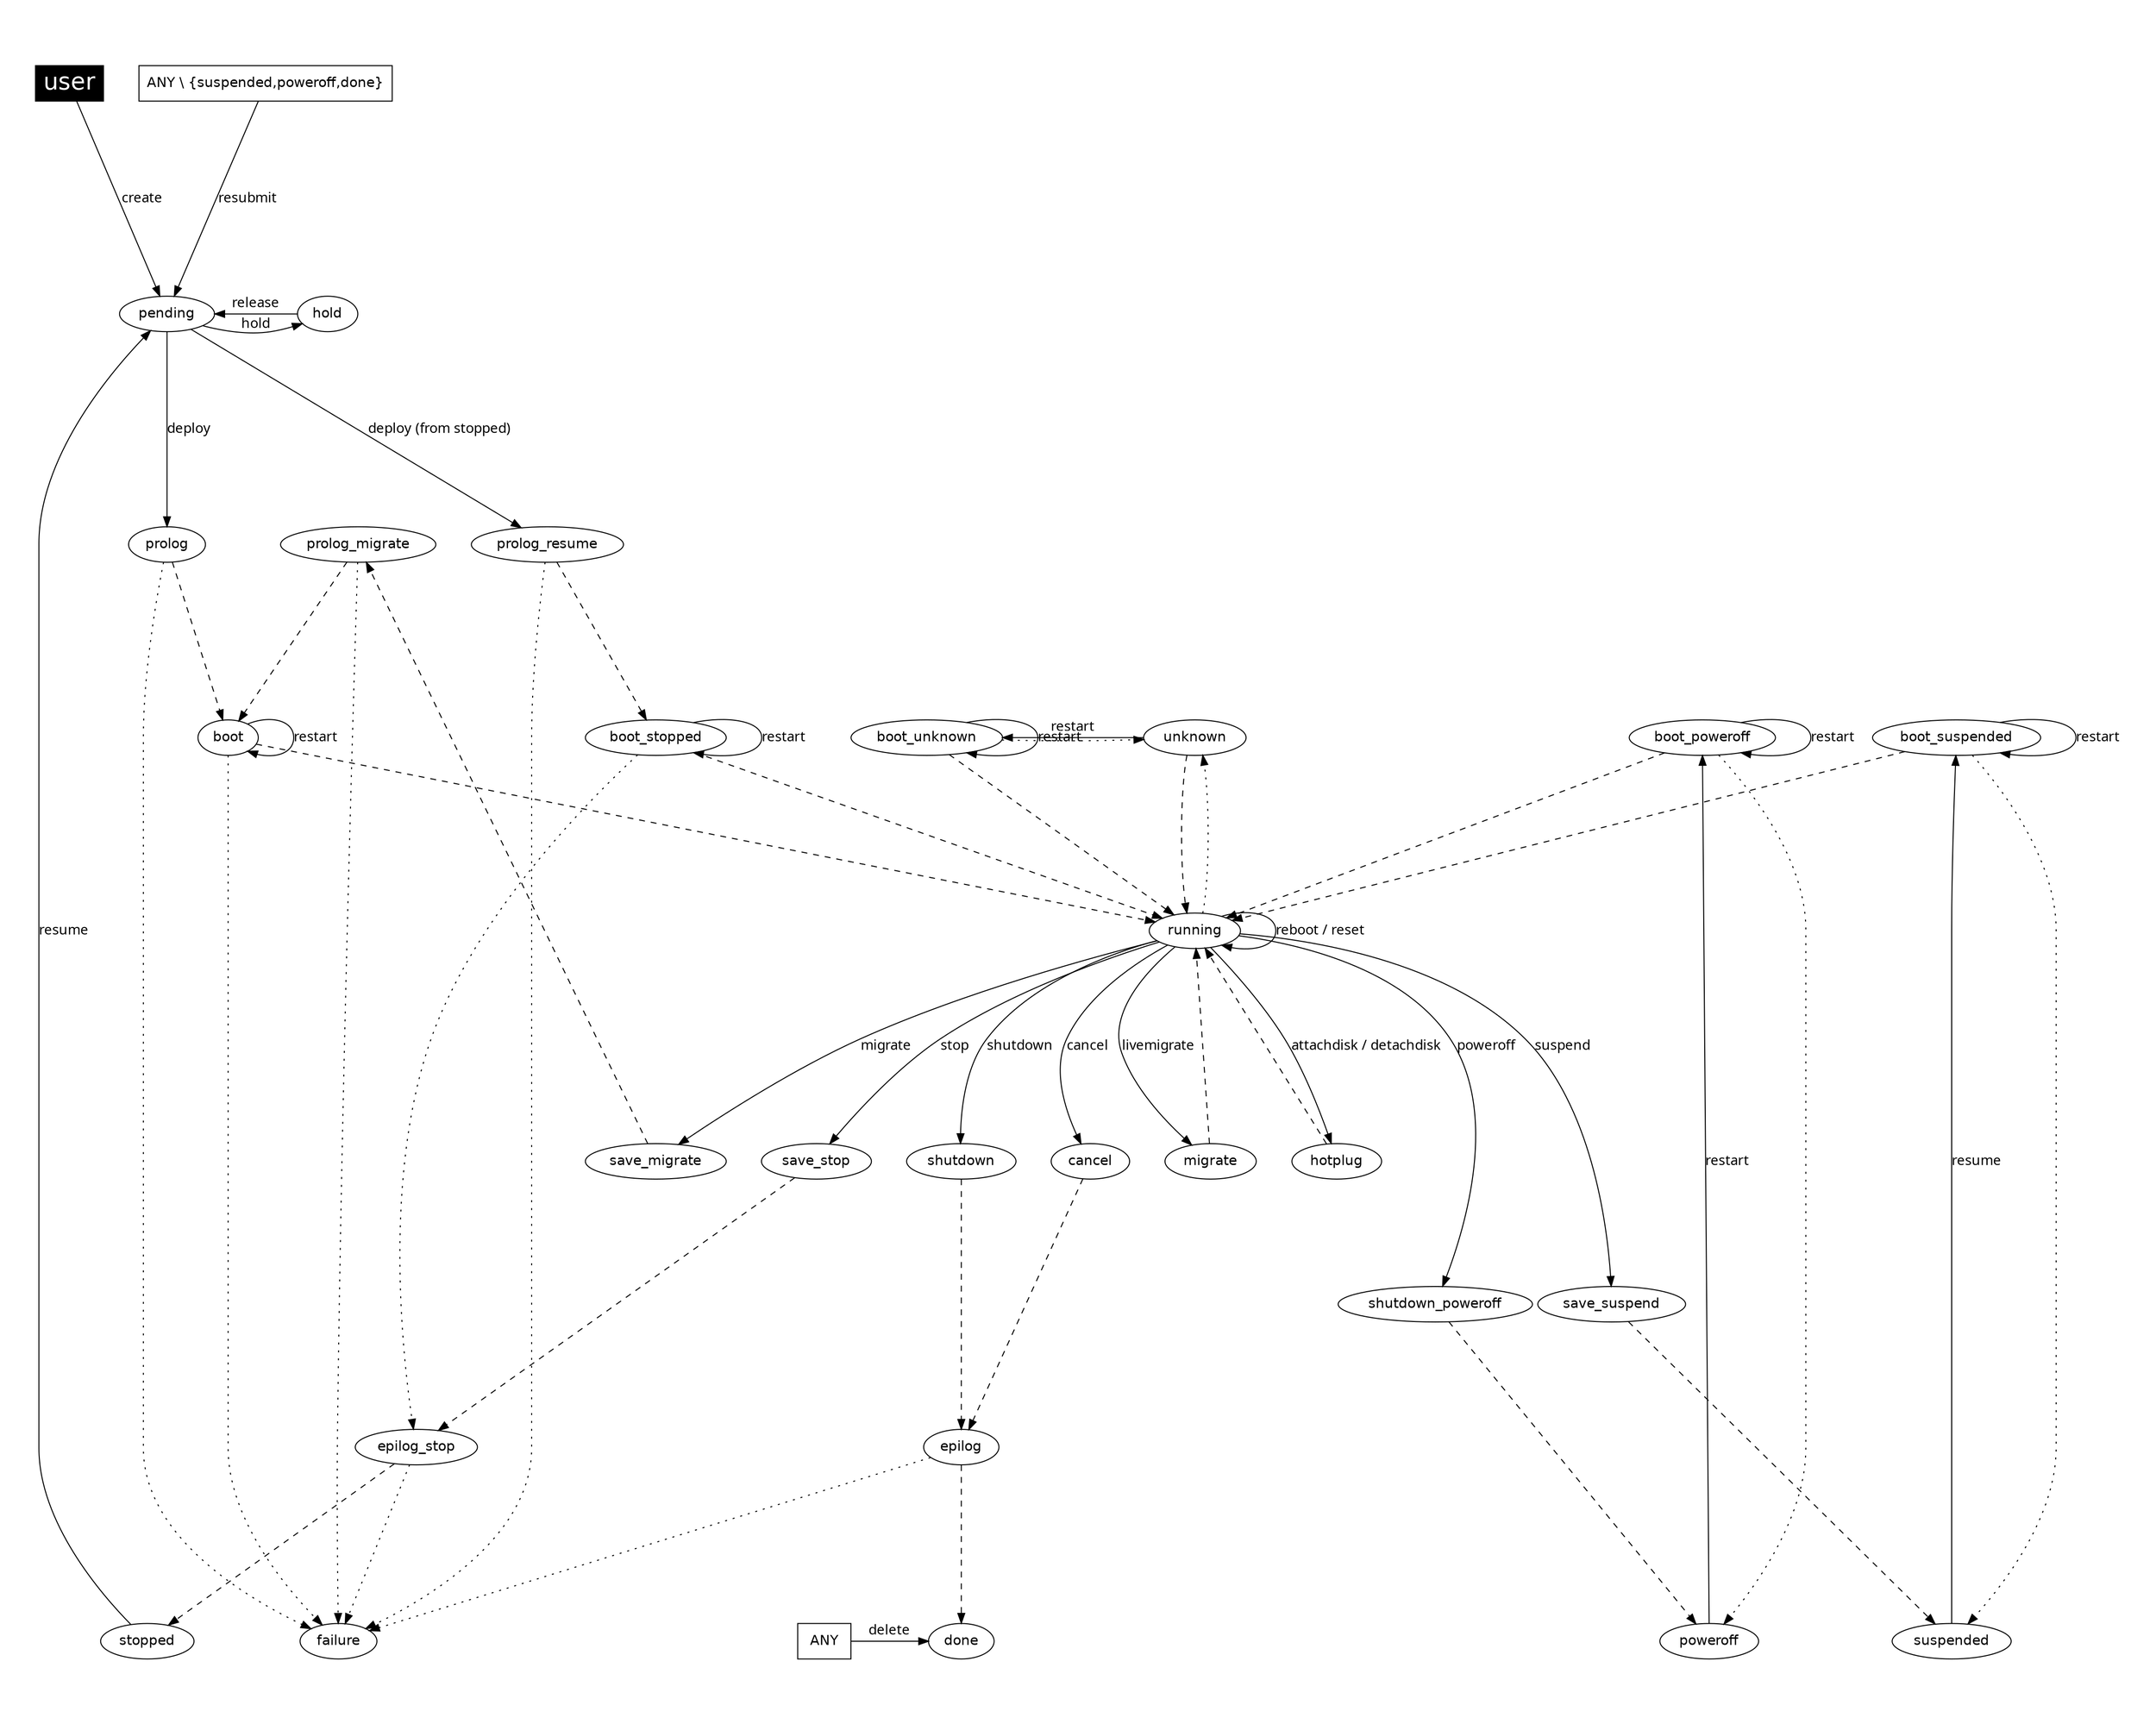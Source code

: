 

digraph OpenNebula {
    graph [
        nodesep=0.5,
        ratio=0.8,
        pad=0.5,
    ];

    node [fontname="Helvetica"];
    edge [fontname="Menlo"];
    
    user [
        fillcolor="black",
        style="filled", shape="box",
        fontcolor="white", fontsize= "24.0"];

    ANY [ shape="box" ];
    "ANY \\ {suspended,poweroff,done}" [ shape="box" ];

    subgraph { rank = min; user}
    subgraph { rank = same; boot; boot_stopped boot_suspended; boot_unknown; boot_poweroff; unknown; color="white"}
    subgraph { rank = same; pending; hold; color="white"}
    subgraph { rank = same; prolog; prolog_resume; prolog_migrate;
    color="white" }

    subgraph { rank = max; suspended; done; failure;
    stopped; poweroff; ANY; color="white" }

#   create
    user -> pending [label="create"];

#   deploy
    pending     -> prolog_resume [label="deploy (from stopped)"];
    prolog_resume -> boot_stopped [style="dashed"];

    pending     -> prolog [label="deploy"];
    prolog      -> boot [style="dashed"];
    boot        -> running [style="dashed"];

#   shutdown
    running     -> shutdown [label="shutdown"];
    shutdown    -> epilog [style="dashed"];
    epilog      -> done [style="dashed"];

#   poweroff
    running             -> shutdown_poweroff [label="poweroff"];
    shutdown_poweroff   -> poweroff [style="dashed"];

#   livemigrate
    running     -> migrate [label="livemigrate"];
    migrate     -> running [style="dashed"];

#   migrate
    running         -> save_migrate [label="migrate"];
    save_migrate    -> prolog_migrate [style="dashed"];
    prolog_migrate  -> boot [style="dashed"];

#   hold
    pending     -> hold [label="hold"];

#   release
    hold        -> pending [label="release"];

#   stop
    running     -> save_stop [label="stop"];
    save_stop   -> epilog_stop [style="dashed"];
    epilog_stop -> stopped [style="dashed"];

#   cancel
    running     -> cancel [label="cancel"];
    cancel      -> epilog [style="dashed"];

#   suspend
    running         -> save_suspend [label="suspend"];
    save_suspend    -> suspended [style="dashed"];

#   resume
    stopped         -> pending [label="resume"];
    boot_stopped    -> running [style="dashed"];

    suspended       -> boot_suspended [label="resume"];
    boot_suspended  -> running [style="dashed"];

#   delete
    ANY         -> done [label="delete"];

#   restart
    boot            -> boot [label="restart"];
    boot_suspended  -> boot_suspended [label="restart"];
    boot_stopped    -> boot_stopped [label="restart"];

    poweroff        -> boot_poweroff [label="restart"];
    boot_poweroff   -> boot_poweroff [label="restart"];
    boot_poweroff   -> running [style="dashed"];

    unknown         -> boot_unknown [label="restart"];
    boot_unknown    -> boot_unknown [label="restart"];
    boot_unknown    -> running [style="dashed"];

#   reboot, reset
    running     -> running [label="reboot / reset"];

#   attachdisk
    running     -> hotplug [label="attachdisk / detachdisk"]
    hotplug     -> running [style="dashed"];

#   resubmit
    "ANY \\ {suspended,poweroff,done}" -> pending [label="resubmit"];

#   failures and misc.
    epilog_stop     -> failure [style="dotted"];
    epilog          -> failure [style="dotted"];

    prolog          -> failure [style="dotted"];
    prolog_migrate  -> failure [style="dotted"];
    prolog_resume   -> failure [style="dotted"];

    boot            -> failure [style="dotted"];
    boot_poweroff   -> poweroff [style="dotted"];
    boot_unknown    -> unknown [style="dotted"];
    boot_suspended  -> suspended [style="dotted"];
    boot_stopped    -> epilog_stop [style="dotted"];

    running -> unknown [style="dotted"];
    unknown -> running [style="dashed"];
}
